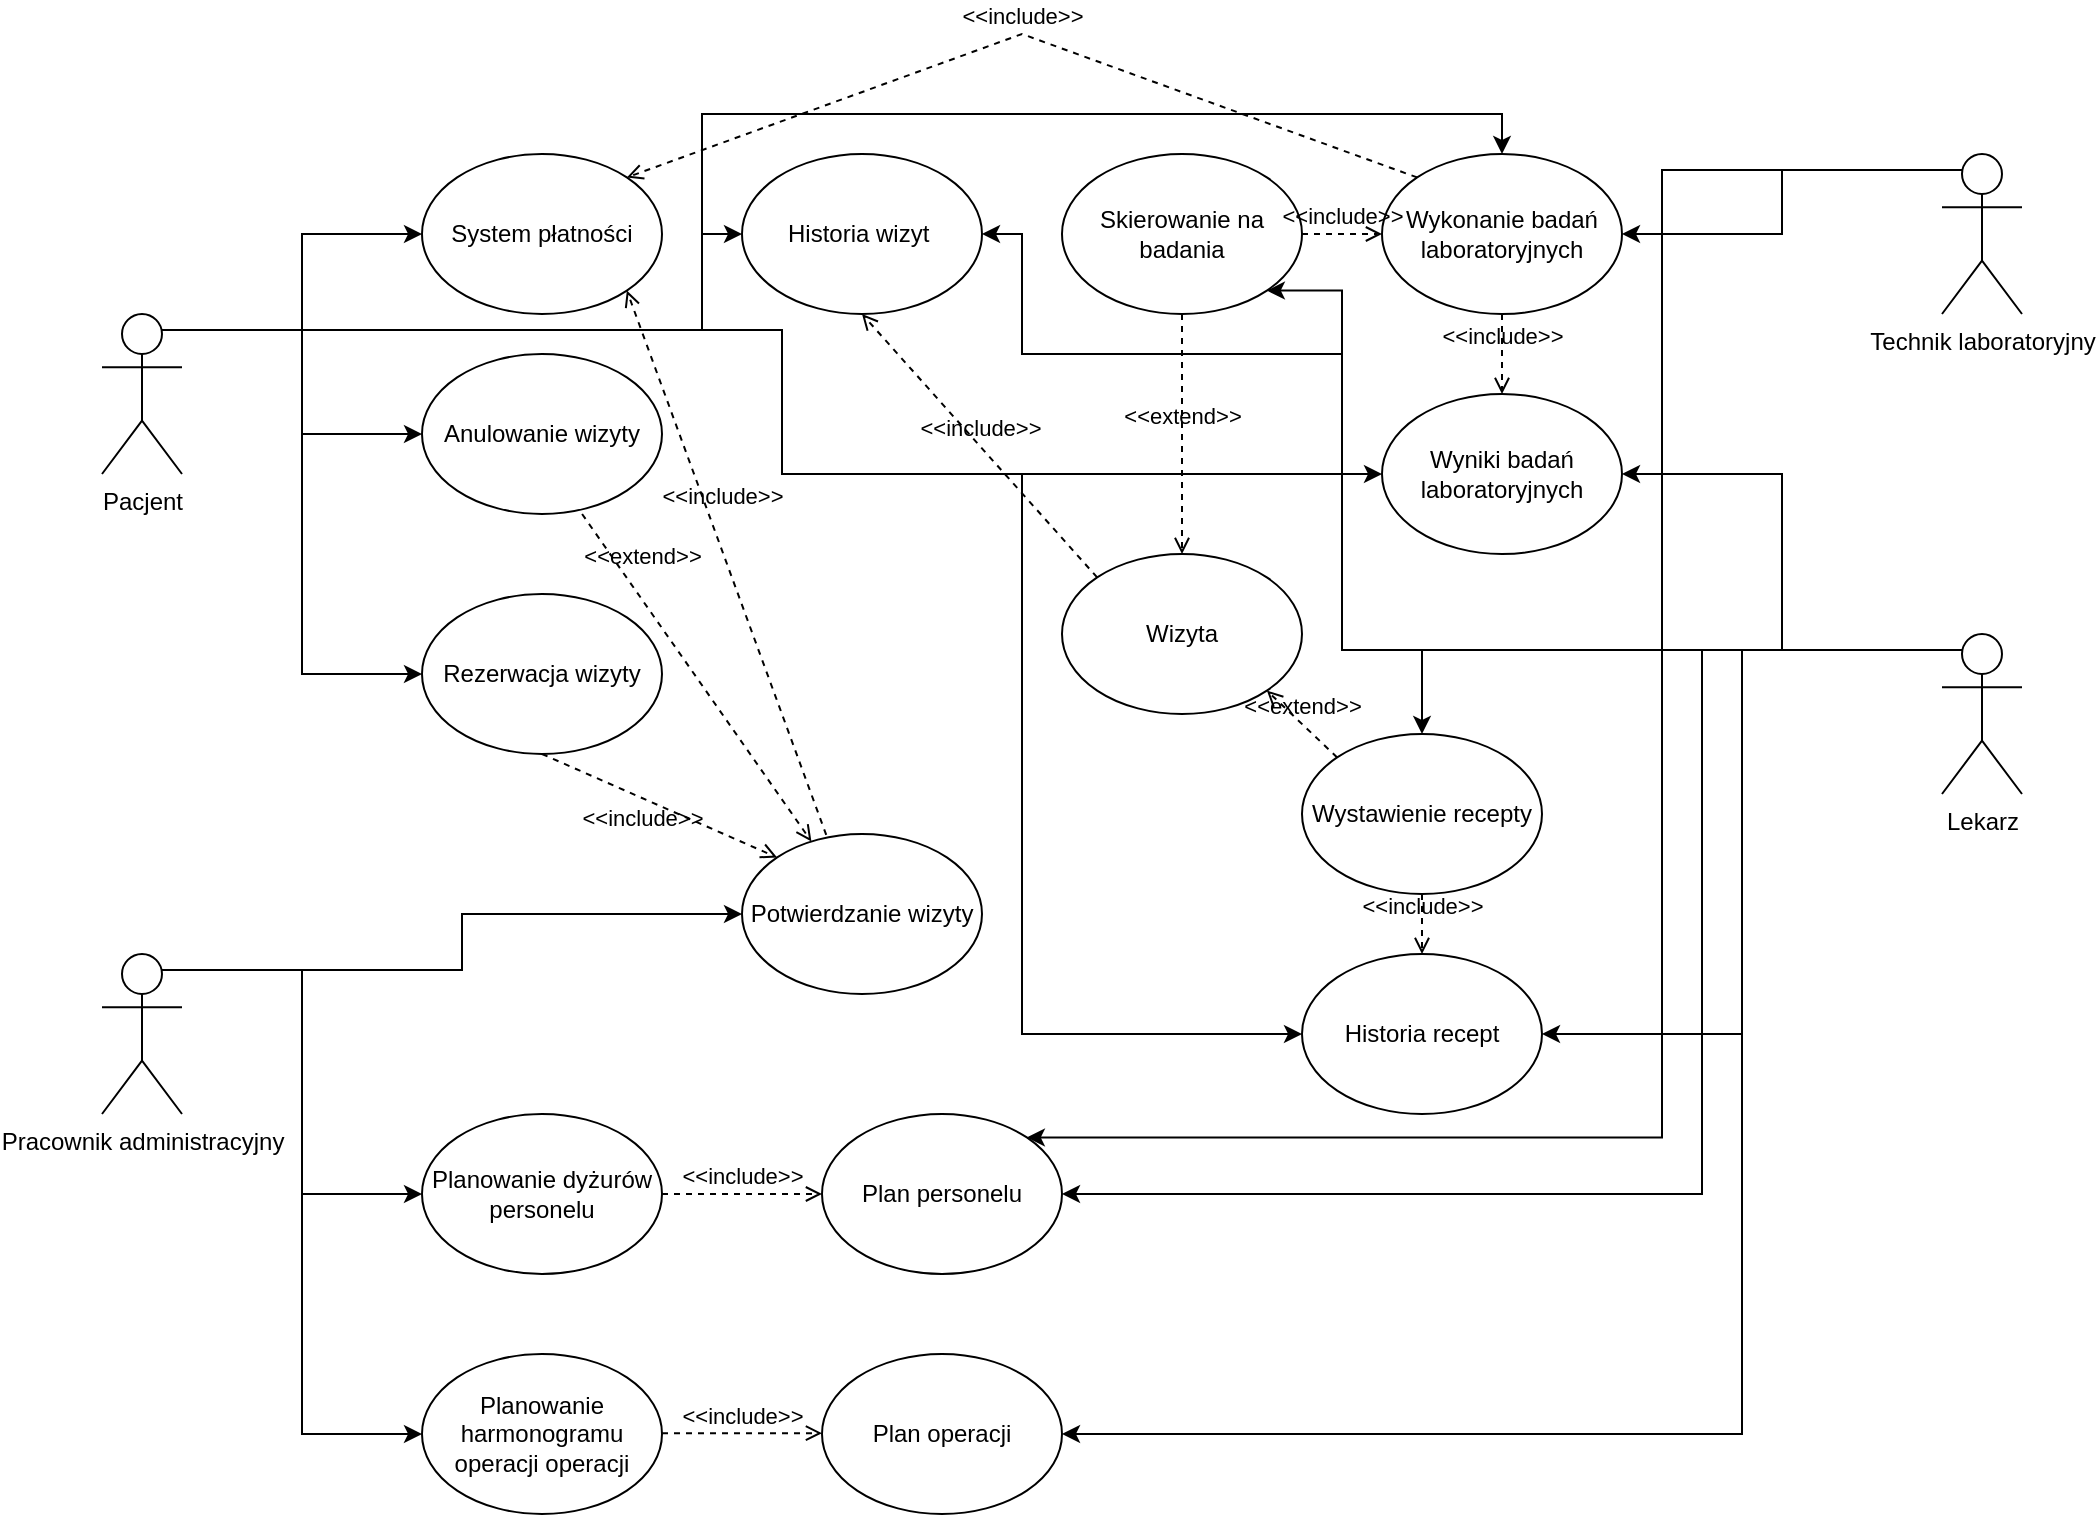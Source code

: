 <mxfile version="21.2.1" type="device">
  <diagram name="Strona-1" id="IupOXpbPvDGT-5ru1-mx">
    <mxGraphModel dx="1743" dy="948" grid="1" gridSize="10" guides="1" tooltips="1" connect="1" arrows="1" fold="1" page="1" pageScale="1" pageWidth="2339" pageHeight="3300" math="0" shadow="0">
      <root>
        <mxCell id="0" />
        <mxCell id="1" parent="0" />
        <mxCell id="yhZZLa7tLPmsXTIk6oLj-17" style="edgeStyle=orthogonalEdgeStyle;rounded=0;orthogonalLoop=1;jettySize=auto;html=1;exitX=0.75;exitY=0.1;exitDx=0;exitDy=0;exitPerimeter=0;entryX=0;entryY=0.5;entryDx=0;entryDy=0;" edge="1" parent="1" source="yhZZLa7tLPmsXTIk6oLj-2" target="yhZZLa7tLPmsXTIk6oLj-6">
          <mxGeometry relative="1" as="geometry" />
        </mxCell>
        <mxCell id="yhZZLa7tLPmsXTIk6oLj-25" style="edgeStyle=orthogonalEdgeStyle;rounded=0;orthogonalLoop=1;jettySize=auto;html=1;exitX=0.75;exitY=0.1;exitDx=0;exitDy=0;exitPerimeter=0;entryX=0;entryY=0.5;entryDx=0;entryDy=0;" edge="1" parent="1" source="yhZZLa7tLPmsXTIk6oLj-2" target="yhZZLa7tLPmsXTIk6oLj-9">
          <mxGeometry relative="1" as="geometry" />
        </mxCell>
        <mxCell id="yhZZLa7tLPmsXTIk6oLj-26" style="edgeStyle=orthogonalEdgeStyle;rounded=0;orthogonalLoop=1;jettySize=auto;html=1;exitX=0.75;exitY=0.1;exitDx=0;exitDy=0;exitPerimeter=0;" edge="1" parent="1" source="yhZZLa7tLPmsXTIk6oLj-2" target="yhZZLa7tLPmsXTIk6oLj-10">
          <mxGeometry relative="1" as="geometry" />
        </mxCell>
        <mxCell id="yhZZLa7tLPmsXTIk6oLj-44" style="edgeStyle=orthogonalEdgeStyle;rounded=0;orthogonalLoop=1;jettySize=auto;html=1;exitX=0.75;exitY=0.1;exitDx=0;exitDy=0;exitPerimeter=0;entryX=0;entryY=0.5;entryDx=0;entryDy=0;" edge="1" parent="1" source="yhZZLa7tLPmsXTIk6oLj-2" target="yhZZLa7tLPmsXTIk6oLj-41">
          <mxGeometry relative="1" as="geometry" />
        </mxCell>
        <mxCell id="yhZZLa7tLPmsXTIk6oLj-50" style="edgeStyle=orthogonalEdgeStyle;rounded=0;orthogonalLoop=1;jettySize=auto;html=1;exitX=0.75;exitY=0.1;exitDx=0;exitDy=0;exitPerimeter=0;entryX=0.5;entryY=0;entryDx=0;entryDy=0;" edge="1" parent="1" source="yhZZLa7tLPmsXTIk6oLj-2" target="yhZZLa7tLPmsXTIk6oLj-35">
          <mxGeometry relative="1" as="geometry">
            <mxPoint x="189.667" y="120" as="targetPoint" />
            <Array as="points">
              <mxPoint x="420" y="248" />
              <mxPoint x="420" y="140" />
              <mxPoint x="820" y="140" />
            </Array>
          </mxGeometry>
        </mxCell>
        <mxCell id="yhZZLa7tLPmsXTIk6oLj-56" style="edgeStyle=orthogonalEdgeStyle;rounded=0;orthogonalLoop=1;jettySize=auto;html=1;exitX=0.75;exitY=0.1;exitDx=0;exitDy=0;exitPerimeter=0;entryX=0;entryY=0.5;entryDx=0;entryDy=0;" edge="1" parent="1" source="yhZZLa7tLPmsXTIk6oLj-2" target="yhZZLa7tLPmsXTIk6oLj-11">
          <mxGeometry relative="1" as="geometry">
            <Array as="points">
              <mxPoint x="420" y="248" />
              <mxPoint x="420" y="200" />
            </Array>
          </mxGeometry>
        </mxCell>
        <mxCell id="yhZZLa7tLPmsXTIk6oLj-62" style="edgeStyle=orthogonalEdgeStyle;rounded=0;orthogonalLoop=1;jettySize=auto;html=1;exitX=0.75;exitY=0.1;exitDx=0;exitDy=0;exitPerimeter=0;entryX=0;entryY=0.5;entryDx=0;entryDy=0;" edge="1" parent="1" source="yhZZLa7tLPmsXTIk6oLj-2" target="yhZZLa7tLPmsXTIk6oLj-61">
          <mxGeometry relative="1" as="geometry">
            <Array as="points">
              <mxPoint x="460" y="248" />
              <mxPoint x="460" y="320" />
              <mxPoint x="580" y="320" />
              <mxPoint x="580" y="600" />
            </Array>
          </mxGeometry>
        </mxCell>
        <mxCell id="yhZZLa7tLPmsXTIk6oLj-2" value="Pacjent" style="shape=umlActor;html=1;verticalLabelPosition=bottom;verticalAlign=top;align=center;" vertex="1" parent="1">
          <mxGeometry x="120" y="240" width="40" height="80" as="geometry" />
        </mxCell>
        <mxCell id="yhZZLa7tLPmsXTIk6oLj-31" style="edgeStyle=orthogonalEdgeStyle;rounded=0;orthogonalLoop=1;jettySize=auto;html=1;exitX=0.25;exitY=0.1;exitDx=0;exitDy=0;exitPerimeter=0;entryX=1;entryY=0.5;entryDx=0;entryDy=0;" edge="1" parent="1" source="yhZZLa7tLPmsXTIk6oLj-3" target="yhZZLa7tLPmsXTIk6oLj-16">
          <mxGeometry relative="1" as="geometry">
            <Array as="points">
              <mxPoint x="920" y="408" />
              <mxPoint x="920" y="680" />
            </Array>
          </mxGeometry>
        </mxCell>
        <mxCell id="yhZZLa7tLPmsXTIk6oLj-40" style="edgeStyle=orthogonalEdgeStyle;rounded=0;orthogonalLoop=1;jettySize=auto;html=1;exitX=0.25;exitY=0.1;exitDx=0;exitDy=0;exitPerimeter=0;entryX=1;entryY=0.5;entryDx=0;entryDy=0;" edge="1" parent="1" source="yhZZLa7tLPmsXTIk6oLj-3" target="yhZZLa7tLPmsXTIk6oLj-38">
          <mxGeometry relative="1" as="geometry">
            <Array as="points">
              <mxPoint x="940" y="408" />
              <mxPoint x="940" y="800" />
            </Array>
          </mxGeometry>
        </mxCell>
        <mxCell id="yhZZLa7tLPmsXTIk6oLj-43" style="edgeStyle=orthogonalEdgeStyle;rounded=0;orthogonalLoop=1;jettySize=auto;html=1;exitX=0.25;exitY=0.1;exitDx=0;exitDy=0;exitPerimeter=0;entryX=1;entryY=0.5;entryDx=0;entryDy=0;" edge="1" parent="1" source="yhZZLa7tLPmsXTIk6oLj-3" target="yhZZLa7tLPmsXTIk6oLj-41">
          <mxGeometry relative="1" as="geometry" />
        </mxCell>
        <mxCell id="yhZZLa7tLPmsXTIk6oLj-53" style="edgeStyle=orthogonalEdgeStyle;rounded=0;orthogonalLoop=1;jettySize=auto;html=1;exitX=0.25;exitY=0.1;exitDx=0;exitDy=0;exitPerimeter=0;entryX=1;entryY=1;entryDx=0;entryDy=0;" edge="1" parent="1" source="yhZZLa7tLPmsXTIk6oLj-3" target="yhZZLa7tLPmsXTIk6oLj-13">
          <mxGeometry relative="1" as="geometry">
            <Array as="points">
              <mxPoint x="740" y="408" />
              <mxPoint x="740" y="228" />
            </Array>
          </mxGeometry>
        </mxCell>
        <mxCell id="yhZZLa7tLPmsXTIk6oLj-57" style="edgeStyle=orthogonalEdgeStyle;rounded=0;orthogonalLoop=1;jettySize=auto;html=1;exitX=0.25;exitY=0.1;exitDx=0;exitDy=0;exitPerimeter=0;entryX=1;entryY=0.5;entryDx=0;entryDy=0;" edge="1" parent="1" source="yhZZLa7tLPmsXTIk6oLj-3" target="yhZZLa7tLPmsXTIk6oLj-11">
          <mxGeometry relative="1" as="geometry">
            <Array as="points">
              <mxPoint x="740" y="408" />
              <mxPoint x="740" y="260" />
              <mxPoint x="580" y="260" />
              <mxPoint x="580" y="200" />
            </Array>
          </mxGeometry>
        </mxCell>
        <mxCell id="yhZZLa7tLPmsXTIk6oLj-59" style="edgeStyle=orthogonalEdgeStyle;rounded=0;orthogonalLoop=1;jettySize=auto;html=1;exitX=0.25;exitY=0.1;exitDx=0;exitDy=0;exitPerimeter=0;entryX=0.5;entryY=0;entryDx=0;entryDy=0;" edge="1" parent="1" source="yhZZLa7tLPmsXTIk6oLj-3" target="yhZZLa7tLPmsXTIk6oLj-58">
          <mxGeometry relative="1" as="geometry" />
        </mxCell>
        <mxCell id="yhZZLa7tLPmsXTIk6oLj-63" style="edgeStyle=orthogonalEdgeStyle;rounded=0;orthogonalLoop=1;jettySize=auto;html=1;exitX=0.25;exitY=0.1;exitDx=0;exitDy=0;exitPerimeter=0;entryX=1;entryY=0.5;entryDx=0;entryDy=0;" edge="1" parent="1" source="yhZZLa7tLPmsXTIk6oLj-3" target="yhZZLa7tLPmsXTIk6oLj-61">
          <mxGeometry relative="1" as="geometry" />
        </mxCell>
        <mxCell id="yhZZLa7tLPmsXTIk6oLj-3" value="Lekarz" style="shape=umlActor;html=1;verticalLabelPosition=bottom;verticalAlign=top;align=center;" vertex="1" parent="1">
          <mxGeometry x="1040" y="400" width="40" height="80" as="geometry" />
        </mxCell>
        <mxCell id="yhZZLa7tLPmsXTIk6oLj-18" style="edgeStyle=orthogonalEdgeStyle;rounded=0;orthogonalLoop=1;jettySize=auto;html=1;exitX=0.75;exitY=0.1;exitDx=0;exitDy=0;exitPerimeter=0;entryX=0;entryY=0.5;entryDx=0;entryDy=0;" edge="1" parent="1" source="yhZZLa7tLPmsXTIk6oLj-4" target="yhZZLa7tLPmsXTIk6oLj-7">
          <mxGeometry relative="1" as="geometry" />
        </mxCell>
        <mxCell id="yhZZLa7tLPmsXTIk6oLj-21" style="edgeStyle=orthogonalEdgeStyle;rounded=0;orthogonalLoop=1;jettySize=auto;html=1;exitX=0.75;exitY=0.1;exitDx=0;exitDy=0;exitPerimeter=0;entryX=0;entryY=0.5;entryDx=0;entryDy=0;" edge="1" parent="1" source="yhZZLa7tLPmsXTIk6oLj-4" target="yhZZLa7tLPmsXTIk6oLj-15">
          <mxGeometry relative="1" as="geometry" />
        </mxCell>
        <mxCell id="yhZZLa7tLPmsXTIk6oLj-37" style="edgeStyle=orthogonalEdgeStyle;rounded=0;orthogonalLoop=1;jettySize=auto;html=1;exitX=0.75;exitY=0.1;exitDx=0;exitDy=0;exitPerimeter=0;entryX=0;entryY=0.5;entryDx=0;entryDy=0;" edge="1" parent="1" source="yhZZLa7tLPmsXTIk6oLj-4" target="yhZZLa7tLPmsXTIk6oLj-36">
          <mxGeometry relative="1" as="geometry" />
        </mxCell>
        <mxCell id="yhZZLa7tLPmsXTIk6oLj-4" value="Pracownik administracyjny&lt;br&gt;" style="shape=umlActor;html=1;verticalLabelPosition=bottom;verticalAlign=top;align=center;" vertex="1" parent="1">
          <mxGeometry x="120" y="560" width="40" height="80" as="geometry" />
        </mxCell>
        <mxCell id="yhZZLa7tLPmsXTIk6oLj-6" value="Rezerwacja wizyty" style="ellipse;whiteSpace=wrap;html=1;" vertex="1" parent="1">
          <mxGeometry x="280" y="380" width="120" height="80" as="geometry" />
        </mxCell>
        <mxCell id="yhZZLa7tLPmsXTIk6oLj-7" value="Potwierdzanie wizyty" style="ellipse;whiteSpace=wrap;html=1;" vertex="1" parent="1">
          <mxGeometry x="440" y="500" width="120" height="80" as="geometry" />
        </mxCell>
        <mxCell id="yhZZLa7tLPmsXTIk6oLj-9" value="System płatności" style="ellipse;whiteSpace=wrap;html=1;" vertex="1" parent="1">
          <mxGeometry x="280" y="160" width="120" height="80" as="geometry" />
        </mxCell>
        <mxCell id="yhZZLa7tLPmsXTIk6oLj-10" value="Anulowanie wizyty" style="ellipse;whiteSpace=wrap;html=1;" vertex="1" parent="1">
          <mxGeometry x="280" y="260" width="120" height="80" as="geometry" />
        </mxCell>
        <mxCell id="yhZZLa7tLPmsXTIk6oLj-11" value="Historia wizyt&amp;nbsp;" style="ellipse;whiteSpace=wrap;html=1;" vertex="1" parent="1">
          <mxGeometry x="440" y="160" width="120" height="80" as="geometry" />
        </mxCell>
        <mxCell id="yhZZLa7tLPmsXTIk6oLj-34" style="edgeStyle=orthogonalEdgeStyle;rounded=0;orthogonalLoop=1;jettySize=auto;html=1;exitX=0.25;exitY=0.1;exitDx=0;exitDy=0;exitPerimeter=0;entryX=1;entryY=0;entryDx=0;entryDy=0;" edge="1" parent="1" source="yhZZLa7tLPmsXTIk6oLj-12" target="yhZZLa7tLPmsXTIk6oLj-16">
          <mxGeometry relative="1" as="geometry">
            <Array as="points">
              <mxPoint x="900" y="168" />
              <mxPoint x="900" y="652" />
            </Array>
          </mxGeometry>
        </mxCell>
        <mxCell id="yhZZLa7tLPmsXTIk6oLj-52" style="edgeStyle=orthogonalEdgeStyle;rounded=0;orthogonalLoop=1;jettySize=auto;html=1;exitX=0.25;exitY=0.1;exitDx=0;exitDy=0;exitPerimeter=0;entryX=1;entryY=0.5;entryDx=0;entryDy=0;" edge="1" parent="1" source="yhZZLa7tLPmsXTIk6oLj-12" target="yhZZLa7tLPmsXTIk6oLj-35">
          <mxGeometry relative="1" as="geometry" />
        </mxCell>
        <mxCell id="yhZZLa7tLPmsXTIk6oLj-12" value="Technik laboratoryjny" style="shape=umlActor;verticalLabelPosition=bottom;verticalAlign=top;html=1;outlineConnect=0;" vertex="1" parent="1">
          <mxGeometry x="1040" y="160" width="40" height="80" as="geometry" />
        </mxCell>
        <mxCell id="yhZZLa7tLPmsXTIk6oLj-13" value="Skierowanie na badania" style="ellipse;whiteSpace=wrap;html=1;" vertex="1" parent="1">
          <mxGeometry x="600" y="160" width="120" height="80" as="geometry" />
        </mxCell>
        <mxCell id="yhZZLa7tLPmsXTIk6oLj-15" value="Planowanie dyżurów personelu" style="ellipse;whiteSpace=wrap;html=1;" vertex="1" parent="1">
          <mxGeometry x="280" y="640" width="120" height="80" as="geometry" />
        </mxCell>
        <mxCell id="yhZZLa7tLPmsXTIk6oLj-16" value="Plan personelu" style="ellipse;whiteSpace=wrap;html=1;" vertex="1" parent="1">
          <mxGeometry x="480" y="640" width="120" height="80" as="geometry" />
        </mxCell>
        <mxCell id="yhZZLa7tLPmsXTIk6oLj-19" value="&amp;lt;&amp;lt;include&amp;gt;&amp;gt;" style="html=1;verticalAlign=bottom;labelBackgroundColor=none;endArrow=open;endFill=0;dashed=1;rounded=0;exitX=0.5;exitY=1;exitDx=0;exitDy=0;entryX=0;entryY=0;entryDx=0;entryDy=0;" edge="1" parent="1" source="yhZZLa7tLPmsXTIk6oLj-6" target="yhZZLa7tLPmsXTIk6oLj-7">
          <mxGeometry x="-0.037" y="-16" width="160" relative="1" as="geometry">
            <mxPoint x="380" y="390" as="sourcePoint" />
            <mxPoint x="540" y="390" as="targetPoint" />
            <mxPoint y="1" as="offset" />
          </mxGeometry>
        </mxCell>
        <mxCell id="yhZZLa7tLPmsXTIk6oLj-22" value="&amp;lt;&amp;lt;include&amp;gt;&amp;gt;" style="html=1;verticalAlign=bottom;labelBackgroundColor=none;endArrow=open;endFill=0;dashed=1;rounded=0;exitX=1;exitY=0.5;exitDx=0;exitDy=0;entryX=0;entryY=0.5;entryDx=0;entryDy=0;" edge="1" parent="1" source="yhZZLa7tLPmsXTIk6oLj-15" target="yhZZLa7tLPmsXTIk6oLj-16">
          <mxGeometry width="160" relative="1" as="geometry">
            <mxPoint x="380" y="390" as="sourcePoint" />
            <mxPoint x="540" y="390" as="targetPoint" />
          </mxGeometry>
        </mxCell>
        <mxCell id="yhZZLa7tLPmsXTIk6oLj-24" value="&amp;lt;&amp;lt;include&amp;gt;&amp;gt;" style="html=1;verticalAlign=bottom;labelBackgroundColor=none;endArrow=open;endFill=0;dashed=1;rounded=0;entryX=0.5;entryY=1;entryDx=0;entryDy=0;exitX=0;exitY=0;exitDx=0;exitDy=0;" edge="1" parent="1" source="yhZZLa7tLPmsXTIk6oLj-47" target="yhZZLa7tLPmsXTIk6oLj-11">
          <mxGeometry width="160" relative="1" as="geometry">
            <mxPoint x="500" y="500" as="sourcePoint" />
            <mxPoint x="540" y="390" as="targetPoint" />
          </mxGeometry>
        </mxCell>
        <mxCell id="yhZZLa7tLPmsXTIk6oLj-28" value="&amp;lt;&amp;lt;include&amp;gt;&amp;gt;" style="html=1;verticalAlign=bottom;labelBackgroundColor=none;endArrow=open;endFill=0;dashed=1;rounded=0;exitX=0.351;exitY=0.006;exitDx=0;exitDy=0;exitPerimeter=0;entryX=1;entryY=1;entryDx=0;entryDy=0;" edge="1" parent="1" source="yhZZLa7tLPmsXTIk6oLj-7" target="yhZZLa7tLPmsXTIk6oLj-9">
          <mxGeometry x="0.163" y="-6" width="160" relative="1" as="geometry">
            <mxPoint x="380" y="390" as="sourcePoint" />
            <mxPoint x="540" y="390" as="targetPoint" />
            <mxPoint as="offset" />
          </mxGeometry>
        </mxCell>
        <mxCell id="yhZZLa7tLPmsXTIk6oLj-29" value="&amp;lt;&amp;lt;extend&amp;gt;&amp;gt;" style="html=1;verticalAlign=bottom;labelBackgroundColor=none;endArrow=open;endFill=0;dashed=1;rounded=0;exitX=0.667;exitY=1;exitDx=0;exitDy=0;exitPerimeter=0;" edge="1" parent="1" source="yhZZLa7tLPmsXTIk6oLj-10" target="yhZZLa7tLPmsXTIk6oLj-7">
          <mxGeometry x="-0.582" y="7" width="160" relative="1" as="geometry">
            <mxPoint x="480" y="500" as="sourcePoint" />
            <mxPoint x="580" y="430" as="targetPoint" />
            <mxPoint as="offset" />
          </mxGeometry>
        </mxCell>
        <mxCell id="yhZZLa7tLPmsXTIk6oLj-35" value="Wykonanie badań laboratoryjnych" style="ellipse;whiteSpace=wrap;html=1;" vertex="1" parent="1">
          <mxGeometry x="760" y="160" width="120" height="80" as="geometry" />
        </mxCell>
        <mxCell id="yhZZLa7tLPmsXTIk6oLj-36" value="Planowanie harmonogramu operacji operacji" style="ellipse;whiteSpace=wrap;html=1;" vertex="1" parent="1">
          <mxGeometry x="280" y="760" width="120" height="80" as="geometry" />
        </mxCell>
        <mxCell id="yhZZLa7tLPmsXTIk6oLj-38" value="Plan operacji" style="ellipse;whiteSpace=wrap;html=1;" vertex="1" parent="1">
          <mxGeometry x="480" y="760" width="120" height="80" as="geometry" />
        </mxCell>
        <mxCell id="yhZZLa7tLPmsXTIk6oLj-39" value="&amp;lt;&amp;lt;include&amp;gt;&amp;gt;" style="html=1;verticalAlign=bottom;labelBackgroundColor=none;endArrow=open;endFill=0;dashed=1;rounded=0;exitX=1;exitY=0.5;exitDx=0;exitDy=0;entryX=0;entryY=0.5;entryDx=0;entryDy=0;" edge="1" parent="1">
          <mxGeometry width="160" relative="1" as="geometry">
            <mxPoint x="400" y="799.58" as="sourcePoint" />
            <mxPoint x="480" y="799.58" as="targetPoint" />
          </mxGeometry>
        </mxCell>
        <mxCell id="yhZZLa7tLPmsXTIk6oLj-41" value="Wyniki badań laboratoryjnych" style="ellipse;whiteSpace=wrap;html=1;" vertex="1" parent="1">
          <mxGeometry x="760" y="280" width="120" height="80" as="geometry" />
        </mxCell>
        <mxCell id="yhZZLa7tLPmsXTIk6oLj-42" value="&amp;lt;&amp;lt;include&amp;gt;&amp;gt;" style="html=1;verticalAlign=bottom;labelBackgroundColor=none;endArrow=open;endFill=0;dashed=1;rounded=0;entryX=0.5;entryY=0;entryDx=0;entryDy=0;exitX=0.5;exitY=1;exitDx=0;exitDy=0;" edge="1" parent="1" source="yhZZLa7tLPmsXTIk6oLj-35" target="yhZZLa7tLPmsXTIk6oLj-41">
          <mxGeometry width="160" relative="1" as="geometry">
            <mxPoint x="820" y="250" as="sourcePoint" />
            <mxPoint x="819.58" y="240" as="targetPoint" />
          </mxGeometry>
        </mxCell>
        <mxCell id="yhZZLa7tLPmsXTIk6oLj-46" value="&amp;lt;&amp;lt;include&amp;gt;&amp;gt;" style="html=1;verticalAlign=bottom;labelBackgroundColor=none;endArrow=open;endFill=0;dashed=1;rounded=0;entryX=0;entryY=0.5;entryDx=0;entryDy=0;exitX=1;exitY=0.5;exitDx=0;exitDy=0;" edge="1" parent="1" source="yhZZLa7tLPmsXTIk6oLj-13" target="yhZZLa7tLPmsXTIk6oLj-35">
          <mxGeometry width="160" relative="1" as="geometry">
            <mxPoint x="520" y="520" as="sourcePoint" />
            <mxPoint x="520" y="260" as="targetPoint" />
          </mxGeometry>
        </mxCell>
        <mxCell id="yhZZLa7tLPmsXTIk6oLj-47" value="Wizyta" style="ellipse;whiteSpace=wrap;html=1;" vertex="1" parent="1">
          <mxGeometry x="600" y="360" width="120" height="80" as="geometry" />
        </mxCell>
        <mxCell id="yhZZLa7tLPmsXTIk6oLj-48" value="&amp;lt;&amp;lt;include&amp;gt;&amp;gt;" style="html=1;verticalAlign=bottom;labelBackgroundColor=none;endArrow=open;endFill=0;dashed=1;rounded=0;entryX=0.5;entryY=0;entryDx=0;entryDy=0;exitX=0.5;exitY=1;exitDx=0;exitDy=0;" edge="1" parent="1" source="yhZZLa7tLPmsXTIk6oLj-58" target="yhZZLa7tLPmsXTIk6oLj-61">
          <mxGeometry width="160" relative="1" as="geometry">
            <mxPoint x="530" y="530" as="sourcePoint" />
            <mxPoint x="530" y="270" as="targetPoint" />
          </mxGeometry>
        </mxCell>
        <mxCell id="yhZZLa7tLPmsXTIk6oLj-49" value="&amp;lt;&amp;lt;extend&amp;gt;&amp;gt;" style="html=1;verticalAlign=bottom;labelBackgroundColor=none;endArrow=open;endFill=0;dashed=1;rounded=0;entryX=0.5;entryY=0;entryDx=0;entryDy=0;exitX=0.5;exitY=1;exitDx=0;exitDy=0;" edge="1" parent="1" source="yhZZLa7tLPmsXTIk6oLj-13" target="yhZZLa7tLPmsXTIk6oLj-47">
          <mxGeometry width="160" relative="1" as="geometry">
            <mxPoint x="380" y="410" as="sourcePoint" />
            <mxPoint x="540" y="410" as="targetPoint" />
          </mxGeometry>
        </mxCell>
        <mxCell id="yhZZLa7tLPmsXTIk6oLj-54" value="&amp;lt;&amp;lt;include&amp;gt;&amp;gt;" style="html=1;verticalAlign=bottom;labelBackgroundColor=none;endArrow=open;endFill=0;dashed=1;rounded=0;entryX=1;entryY=0;entryDx=0;entryDy=0;exitX=0;exitY=0;exitDx=0;exitDy=0;" edge="1" parent="1" source="yhZZLa7tLPmsXTIk6oLj-35" target="yhZZLa7tLPmsXTIk6oLj-9">
          <mxGeometry width="160" relative="1" as="geometry">
            <mxPoint x="540" y="540" as="sourcePoint" />
            <mxPoint x="540" y="280" as="targetPoint" />
            <Array as="points">
              <mxPoint x="580" y="100" />
            </Array>
          </mxGeometry>
        </mxCell>
        <mxCell id="yhZZLa7tLPmsXTIk6oLj-58" value="Wystawienie recepty" style="ellipse;whiteSpace=wrap;html=1;" vertex="1" parent="1">
          <mxGeometry x="720" y="450" width="120" height="80" as="geometry" />
        </mxCell>
        <mxCell id="yhZZLa7tLPmsXTIk6oLj-60" value="&amp;lt;&amp;lt;extend&amp;gt;&amp;gt;" style="html=1;verticalAlign=bottom;labelBackgroundColor=none;endArrow=open;endFill=0;dashed=1;rounded=0;exitX=0;exitY=0;exitDx=0;exitDy=0;entryX=1;entryY=1;entryDx=0;entryDy=0;" edge="1" parent="1" source="yhZZLa7tLPmsXTIk6oLj-58" target="yhZZLa7tLPmsXTIk6oLj-47">
          <mxGeometry width="160" relative="1" as="geometry">
            <mxPoint x="670" y="250" as="sourcePoint" />
            <mxPoint x="680" y="490" as="targetPoint" />
          </mxGeometry>
        </mxCell>
        <mxCell id="yhZZLa7tLPmsXTIk6oLj-61" value="Historia recept" style="ellipse;whiteSpace=wrap;html=1;" vertex="1" parent="1">
          <mxGeometry x="720" y="560" width="120" height="80" as="geometry" />
        </mxCell>
      </root>
    </mxGraphModel>
  </diagram>
</mxfile>

